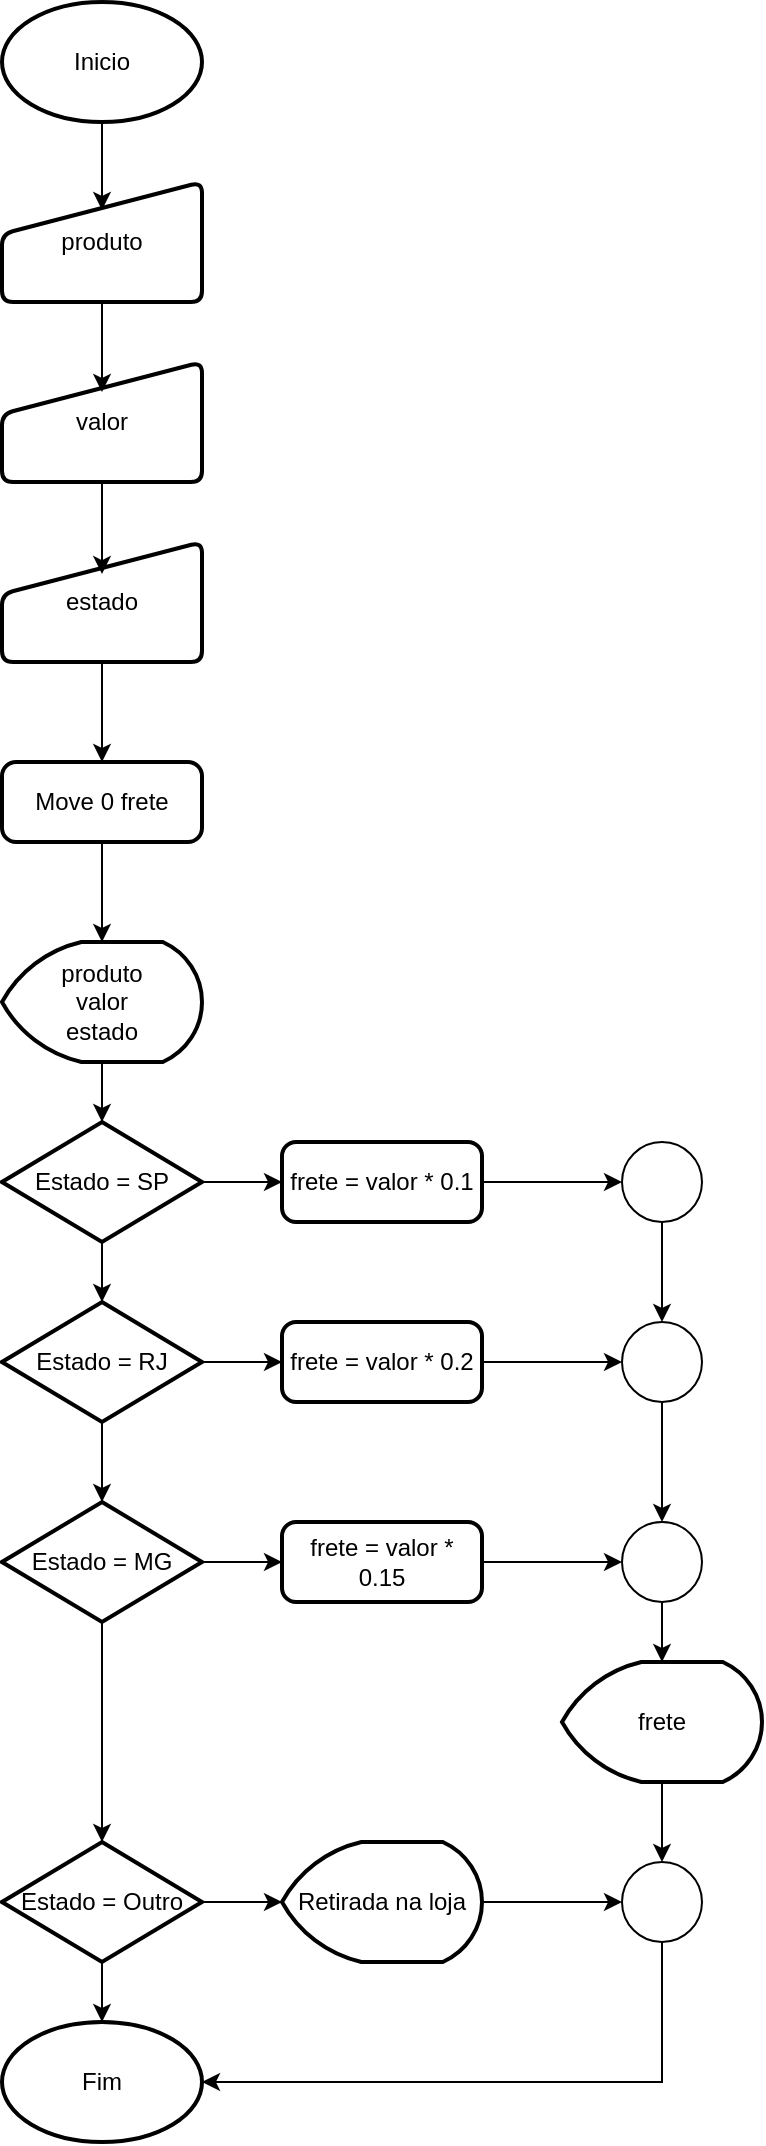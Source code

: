 <mxfile version="25.0.3">
  <diagram name="Página-1" id="Ah8NjZ5Xg5xbvG-C6Z_T">
    <mxGraphModel dx="1391" dy="731" grid="1" gridSize="10" guides="1" tooltips="1" connect="1" arrows="1" fold="1" page="1" pageScale="1" pageWidth="827" pageHeight="1169" math="0" shadow="0">
      <root>
        <mxCell id="0" />
        <mxCell id="1" parent="0" />
        <mxCell id="hnj8AC3YeiDMYb95IlZ8-1" value="Inicio" style="strokeWidth=2;html=1;shape=mxgraph.flowchart.start_1;whiteSpace=wrap;" vertex="1" parent="1">
          <mxGeometry x="350" y="50" width="100" height="60" as="geometry" />
        </mxCell>
        <mxCell id="hnj8AC3YeiDMYb95IlZ8-2" value="produto" style="html=1;strokeWidth=2;shape=manualInput;whiteSpace=wrap;rounded=1;size=26;arcSize=11;" vertex="1" parent="1">
          <mxGeometry x="350" y="140" width="100" height="60" as="geometry" />
        </mxCell>
        <mxCell id="hnj8AC3YeiDMYb95IlZ8-3" value="valor" style="html=1;strokeWidth=2;shape=manualInput;whiteSpace=wrap;rounded=1;size=26;arcSize=11;" vertex="1" parent="1">
          <mxGeometry x="350" y="230" width="100" height="60" as="geometry" />
        </mxCell>
        <mxCell id="hnj8AC3YeiDMYb95IlZ8-9" style="edgeStyle=orthogonalEdgeStyle;rounded=0;orthogonalLoop=1;jettySize=auto;html=1;exitX=0.5;exitY=1;exitDx=0;exitDy=0;entryX=0.5;entryY=0;entryDx=0;entryDy=0;" edge="1" parent="1" source="hnj8AC3YeiDMYb95IlZ8-4" target="hnj8AC3YeiDMYb95IlZ8-8">
          <mxGeometry relative="1" as="geometry" />
        </mxCell>
        <mxCell id="hnj8AC3YeiDMYb95IlZ8-4" value="estado" style="html=1;strokeWidth=2;shape=manualInput;whiteSpace=wrap;rounded=1;size=26;arcSize=11;" vertex="1" parent="1">
          <mxGeometry x="350" y="320" width="100" height="60" as="geometry" />
        </mxCell>
        <mxCell id="hnj8AC3YeiDMYb95IlZ8-5" style="edgeStyle=orthogonalEdgeStyle;rounded=0;orthogonalLoop=1;jettySize=auto;html=1;exitX=0.5;exitY=1;exitDx=0;exitDy=0;exitPerimeter=0;entryX=0.5;entryY=0.233;entryDx=0;entryDy=0;entryPerimeter=0;" edge="1" parent="1" source="hnj8AC3YeiDMYb95IlZ8-1" target="hnj8AC3YeiDMYb95IlZ8-2">
          <mxGeometry relative="1" as="geometry" />
        </mxCell>
        <mxCell id="hnj8AC3YeiDMYb95IlZ8-6" style="edgeStyle=orthogonalEdgeStyle;rounded=0;orthogonalLoop=1;jettySize=auto;html=1;exitX=0.5;exitY=1;exitDx=0;exitDy=0;entryX=0.5;entryY=0.25;entryDx=0;entryDy=0;entryPerimeter=0;" edge="1" parent="1" source="hnj8AC3YeiDMYb95IlZ8-2" target="hnj8AC3YeiDMYb95IlZ8-3">
          <mxGeometry relative="1" as="geometry" />
        </mxCell>
        <mxCell id="hnj8AC3YeiDMYb95IlZ8-7" style="edgeStyle=orthogonalEdgeStyle;rounded=0;orthogonalLoop=1;jettySize=auto;html=1;exitX=0.5;exitY=1;exitDx=0;exitDy=0;entryX=0.5;entryY=0.267;entryDx=0;entryDy=0;entryPerimeter=0;" edge="1" parent="1" source="hnj8AC3YeiDMYb95IlZ8-3" target="hnj8AC3YeiDMYb95IlZ8-4">
          <mxGeometry relative="1" as="geometry" />
        </mxCell>
        <mxCell id="hnj8AC3YeiDMYb95IlZ8-8" value="Move 0 frete" style="rounded=1;whiteSpace=wrap;html=1;absoluteArcSize=1;arcSize=14;strokeWidth=2;" vertex="1" parent="1">
          <mxGeometry x="350" y="430" width="100" height="40" as="geometry" />
        </mxCell>
        <mxCell id="hnj8AC3YeiDMYb95IlZ8-17" style="edgeStyle=orthogonalEdgeStyle;rounded=0;orthogonalLoop=1;jettySize=auto;html=1;exitX=1;exitY=0.5;exitDx=0;exitDy=0;exitPerimeter=0;entryX=0;entryY=0.5;entryDx=0;entryDy=0;" edge="1" parent="1" source="hnj8AC3YeiDMYb95IlZ8-10" target="hnj8AC3YeiDMYb95IlZ8-14">
          <mxGeometry relative="1" as="geometry" />
        </mxCell>
        <mxCell id="hnj8AC3YeiDMYb95IlZ8-10" value="Estado = SP" style="strokeWidth=2;html=1;shape=mxgraph.flowchart.decision;whiteSpace=wrap;" vertex="1" parent="1">
          <mxGeometry x="350" y="610" width="100" height="60" as="geometry" />
        </mxCell>
        <mxCell id="hnj8AC3YeiDMYb95IlZ8-18" style="edgeStyle=orthogonalEdgeStyle;rounded=0;orthogonalLoop=1;jettySize=auto;html=1;exitX=1;exitY=0.5;exitDx=0;exitDy=0;exitPerimeter=0;entryX=0;entryY=0.5;entryDx=0;entryDy=0;" edge="1" parent="1" source="hnj8AC3YeiDMYb95IlZ8-12" target="hnj8AC3YeiDMYb95IlZ8-15">
          <mxGeometry relative="1" as="geometry" />
        </mxCell>
        <mxCell id="hnj8AC3YeiDMYb95IlZ8-12" value="Estado = RJ" style="strokeWidth=2;html=1;shape=mxgraph.flowchart.decision;whiteSpace=wrap;" vertex="1" parent="1">
          <mxGeometry x="350" y="700" width="100" height="60" as="geometry" />
        </mxCell>
        <mxCell id="hnj8AC3YeiDMYb95IlZ8-19" style="edgeStyle=orthogonalEdgeStyle;rounded=0;orthogonalLoop=1;jettySize=auto;html=1;exitX=1;exitY=0.5;exitDx=0;exitDy=0;exitPerimeter=0;entryX=0;entryY=0.5;entryDx=0;entryDy=0;" edge="1" parent="1" source="hnj8AC3YeiDMYb95IlZ8-13" target="hnj8AC3YeiDMYb95IlZ8-16">
          <mxGeometry relative="1" as="geometry" />
        </mxCell>
        <mxCell id="hnj8AC3YeiDMYb95IlZ8-13" value="Estado = MG" style="strokeWidth=2;html=1;shape=mxgraph.flowchart.decision;whiteSpace=wrap;" vertex="1" parent="1">
          <mxGeometry x="350" y="800" width="100" height="60" as="geometry" />
        </mxCell>
        <mxCell id="hnj8AC3YeiDMYb95IlZ8-14" value="frete = valor * 0.1" style="rounded=1;whiteSpace=wrap;html=1;absoluteArcSize=1;arcSize=14;strokeWidth=2;" vertex="1" parent="1">
          <mxGeometry x="490" y="620" width="100" height="40" as="geometry" />
        </mxCell>
        <mxCell id="hnj8AC3YeiDMYb95IlZ8-15" value="frete = valor * 0.2&lt;span style=&quot;color: rgba(0, 0, 0, 0); font-family: monospace; font-size: 0px; text-align: start; text-wrap: nowrap;&quot;&gt;%3CmxGraphModel%3E%3Croot%3E%3CmxCell%20id%3D%220%22%2F%3E%3CmxCell%20id%3D%221%22%20parent%3D%220%22%2F%3E%3CmxCell%20id%3D%222%22%20value%3D%22frete%20%3D%20valor%20*%200.1%22%20style%3D%22rounded%3D1%3BwhiteSpace%3Dwrap%3Bhtml%3D1%3BabsoluteArcSize%3D1%3BarcSize%3D14%3BstrokeWidth%3D2%3B%22%20vertex%3D%221%22%20parent%3D%221%22%3E%3CmxGeometry%20x%3D%22490%22%20y%3D%22520%22%20width%3D%22100%22%20height%3D%2240%22%20as%3D%22geometry%22%2F%3E%3C%2FmxCell%3E%3C%2Froot%3E%3C%2FmxGraphModel%3E&lt;/span&gt;" style="rounded=1;whiteSpace=wrap;html=1;absoluteArcSize=1;arcSize=14;strokeWidth=2;" vertex="1" parent="1">
          <mxGeometry x="490" y="710" width="100" height="40" as="geometry" />
        </mxCell>
        <mxCell id="hnj8AC3YeiDMYb95IlZ8-16" value="frete = valor * 0.15" style="rounded=1;whiteSpace=wrap;html=1;absoluteArcSize=1;arcSize=14;strokeWidth=2;" vertex="1" parent="1">
          <mxGeometry x="490" y="810" width="100" height="40" as="geometry" />
        </mxCell>
        <mxCell id="hnj8AC3YeiDMYb95IlZ8-20" style="edgeStyle=orthogonalEdgeStyle;rounded=0;orthogonalLoop=1;jettySize=auto;html=1;exitX=0.5;exitY=1;exitDx=0;exitDy=0;exitPerimeter=0;entryX=0.5;entryY=0;entryDx=0;entryDy=0;entryPerimeter=0;" edge="1" parent="1" source="hnj8AC3YeiDMYb95IlZ8-10" target="hnj8AC3YeiDMYb95IlZ8-12">
          <mxGeometry relative="1" as="geometry" />
        </mxCell>
        <mxCell id="hnj8AC3YeiDMYb95IlZ8-21" style="edgeStyle=orthogonalEdgeStyle;rounded=0;orthogonalLoop=1;jettySize=auto;html=1;exitX=0.5;exitY=1;exitDx=0;exitDy=0;exitPerimeter=0;entryX=0.5;entryY=0;entryDx=0;entryDy=0;entryPerimeter=0;" edge="1" parent="1" source="hnj8AC3YeiDMYb95IlZ8-12" target="hnj8AC3YeiDMYb95IlZ8-13">
          <mxGeometry relative="1" as="geometry" />
        </mxCell>
        <mxCell id="hnj8AC3YeiDMYb95IlZ8-23" value="" style="verticalLabelPosition=bottom;verticalAlign=top;html=1;shape=mxgraph.flowchart.on-page_reference;" vertex="1" parent="1">
          <mxGeometry x="660" y="620" width="40" height="40" as="geometry" />
        </mxCell>
        <mxCell id="hnj8AC3YeiDMYb95IlZ8-24" value="" style="verticalLabelPosition=bottom;verticalAlign=top;html=1;shape=mxgraph.flowchart.on-page_reference;" vertex="1" parent="1">
          <mxGeometry x="660" y="710" width="40" height="40" as="geometry" />
        </mxCell>
        <mxCell id="hnj8AC3YeiDMYb95IlZ8-25" value="" style="verticalLabelPosition=bottom;verticalAlign=top;html=1;shape=mxgraph.flowchart.on-page_reference;" vertex="1" parent="1">
          <mxGeometry x="660" y="810" width="40" height="40" as="geometry" />
        </mxCell>
        <mxCell id="hnj8AC3YeiDMYb95IlZ8-26" style="edgeStyle=orthogonalEdgeStyle;rounded=0;orthogonalLoop=1;jettySize=auto;html=1;exitX=1;exitY=0.5;exitDx=0;exitDy=0;entryX=0;entryY=0.5;entryDx=0;entryDy=0;entryPerimeter=0;" edge="1" parent="1" source="hnj8AC3YeiDMYb95IlZ8-14" target="hnj8AC3YeiDMYb95IlZ8-23">
          <mxGeometry relative="1" as="geometry" />
        </mxCell>
        <mxCell id="hnj8AC3YeiDMYb95IlZ8-27" style="edgeStyle=orthogonalEdgeStyle;rounded=0;orthogonalLoop=1;jettySize=auto;html=1;exitX=0.5;exitY=1;exitDx=0;exitDy=0;exitPerimeter=0;entryX=0.5;entryY=0;entryDx=0;entryDy=0;entryPerimeter=0;" edge="1" parent="1" source="hnj8AC3YeiDMYb95IlZ8-23" target="hnj8AC3YeiDMYb95IlZ8-24">
          <mxGeometry relative="1" as="geometry" />
        </mxCell>
        <mxCell id="hnj8AC3YeiDMYb95IlZ8-28" style="edgeStyle=orthogonalEdgeStyle;rounded=0;orthogonalLoop=1;jettySize=auto;html=1;exitX=0.5;exitY=1;exitDx=0;exitDy=0;exitPerimeter=0;entryX=0.5;entryY=0;entryDx=0;entryDy=0;entryPerimeter=0;" edge="1" parent="1" source="hnj8AC3YeiDMYb95IlZ8-24" target="hnj8AC3YeiDMYb95IlZ8-25">
          <mxGeometry relative="1" as="geometry" />
        </mxCell>
        <mxCell id="hnj8AC3YeiDMYb95IlZ8-29" style="edgeStyle=orthogonalEdgeStyle;rounded=0;orthogonalLoop=1;jettySize=auto;html=1;exitX=1;exitY=0.5;exitDx=0;exitDy=0;entryX=0;entryY=0.5;entryDx=0;entryDy=0;entryPerimeter=0;" edge="1" parent="1" source="hnj8AC3YeiDMYb95IlZ8-15" target="hnj8AC3YeiDMYb95IlZ8-24">
          <mxGeometry relative="1" as="geometry" />
        </mxCell>
        <mxCell id="hnj8AC3YeiDMYb95IlZ8-30" style="edgeStyle=orthogonalEdgeStyle;rounded=0;orthogonalLoop=1;jettySize=auto;html=1;exitX=1;exitY=0.5;exitDx=0;exitDy=0;entryX=0;entryY=0.5;entryDx=0;entryDy=0;entryPerimeter=0;" edge="1" parent="1" source="hnj8AC3YeiDMYb95IlZ8-16" target="hnj8AC3YeiDMYb95IlZ8-25">
          <mxGeometry relative="1" as="geometry" />
        </mxCell>
        <mxCell id="hnj8AC3YeiDMYb95IlZ8-34" style="edgeStyle=orthogonalEdgeStyle;rounded=0;orthogonalLoop=1;jettySize=auto;html=1;exitX=0.5;exitY=1;exitDx=0;exitDy=0;exitPerimeter=0;entryX=0.5;entryY=0;entryDx=0;entryDy=0;entryPerimeter=0;" edge="1" parent="1" source="hnj8AC3YeiDMYb95IlZ8-13" target="hnj8AC3YeiDMYb95IlZ8-35">
          <mxGeometry relative="1" as="geometry">
            <mxPoint x="400" y="890" as="targetPoint" />
          </mxGeometry>
        </mxCell>
        <mxCell id="hnj8AC3YeiDMYb95IlZ8-44" value="" style="edgeStyle=orthogonalEdgeStyle;rounded=0;orthogonalLoop=1;jettySize=auto;html=1;" edge="1" parent="1" source="hnj8AC3YeiDMYb95IlZ8-35" target="hnj8AC3YeiDMYb95IlZ8-41">
          <mxGeometry relative="1" as="geometry" />
        </mxCell>
        <mxCell id="hnj8AC3YeiDMYb95IlZ8-35" value="Estado = Outro" style="strokeWidth=2;html=1;shape=mxgraph.flowchart.decision;whiteSpace=wrap;" vertex="1" parent="1">
          <mxGeometry x="350" y="970" width="100" height="60" as="geometry" />
        </mxCell>
        <mxCell id="hnj8AC3YeiDMYb95IlZ8-36" value="produto&lt;div&gt;valor&lt;/div&gt;&lt;div&gt;estado&lt;/div&gt;" style="strokeWidth=2;html=1;shape=mxgraph.flowchart.display;whiteSpace=wrap;" vertex="1" parent="1">
          <mxGeometry x="350" y="520" width="100" height="60" as="geometry" />
        </mxCell>
        <mxCell id="hnj8AC3YeiDMYb95IlZ8-38" style="edgeStyle=orthogonalEdgeStyle;rounded=0;orthogonalLoop=1;jettySize=auto;html=1;exitX=0.5;exitY=1;exitDx=0;exitDy=0;entryX=0.5;entryY=0;entryDx=0;entryDy=0;entryPerimeter=0;" edge="1" parent="1" source="hnj8AC3YeiDMYb95IlZ8-8" target="hnj8AC3YeiDMYb95IlZ8-36">
          <mxGeometry relative="1" as="geometry" />
        </mxCell>
        <mxCell id="hnj8AC3YeiDMYb95IlZ8-39" style="edgeStyle=orthogonalEdgeStyle;rounded=0;orthogonalLoop=1;jettySize=auto;html=1;exitX=0.5;exitY=1;exitDx=0;exitDy=0;exitPerimeter=0;entryX=0.5;entryY=0;entryDx=0;entryDy=0;entryPerimeter=0;" edge="1" parent="1" source="hnj8AC3YeiDMYb95IlZ8-36" target="hnj8AC3YeiDMYb95IlZ8-10">
          <mxGeometry relative="1" as="geometry" />
        </mxCell>
        <mxCell id="hnj8AC3YeiDMYb95IlZ8-41" value="Retirada na loja" style="strokeWidth=2;html=1;shape=mxgraph.flowchart.display;whiteSpace=wrap;" vertex="1" parent="1">
          <mxGeometry x="490" y="970" width="100" height="60" as="geometry" />
        </mxCell>
        <mxCell id="hnj8AC3YeiDMYb95IlZ8-42" value="frete" style="strokeWidth=2;html=1;shape=mxgraph.flowchart.display;whiteSpace=wrap;" vertex="1" parent="1">
          <mxGeometry x="630" y="880" width="100" height="60" as="geometry" />
        </mxCell>
        <mxCell id="hnj8AC3YeiDMYb95IlZ8-43" style="edgeStyle=orthogonalEdgeStyle;rounded=0;orthogonalLoop=1;jettySize=auto;html=1;exitX=0.5;exitY=1;exitDx=0;exitDy=0;exitPerimeter=0;entryX=0.5;entryY=0;entryDx=0;entryDy=0;entryPerimeter=0;" edge="1" parent="1" source="hnj8AC3YeiDMYb95IlZ8-25" target="hnj8AC3YeiDMYb95IlZ8-42">
          <mxGeometry relative="1" as="geometry" />
        </mxCell>
        <mxCell id="hnj8AC3YeiDMYb95IlZ8-45" value="" style="verticalLabelPosition=bottom;verticalAlign=top;html=1;shape=mxgraph.flowchart.on-page_reference;" vertex="1" parent="1">
          <mxGeometry x="660" y="980" width="40" height="40" as="geometry" />
        </mxCell>
        <mxCell id="hnj8AC3YeiDMYb95IlZ8-46" style="edgeStyle=orthogonalEdgeStyle;rounded=0;orthogonalLoop=1;jettySize=auto;html=1;exitX=0.5;exitY=1;exitDx=0;exitDy=0;exitPerimeter=0;entryX=0.5;entryY=0;entryDx=0;entryDy=0;entryPerimeter=0;" edge="1" parent="1" source="hnj8AC3YeiDMYb95IlZ8-42" target="hnj8AC3YeiDMYb95IlZ8-45">
          <mxGeometry relative="1" as="geometry" />
        </mxCell>
        <mxCell id="hnj8AC3YeiDMYb95IlZ8-47" style="edgeStyle=orthogonalEdgeStyle;rounded=0;orthogonalLoop=1;jettySize=auto;html=1;exitX=1;exitY=0.5;exitDx=0;exitDy=0;exitPerimeter=0;entryX=0;entryY=0.5;entryDx=0;entryDy=0;entryPerimeter=0;" edge="1" parent="1" source="hnj8AC3YeiDMYb95IlZ8-41" target="hnj8AC3YeiDMYb95IlZ8-45">
          <mxGeometry relative="1" as="geometry" />
        </mxCell>
        <mxCell id="hnj8AC3YeiDMYb95IlZ8-49" value="Fim" style="strokeWidth=2;html=1;shape=mxgraph.flowchart.start_1;whiteSpace=wrap;" vertex="1" parent="1">
          <mxGeometry x="350" y="1060" width="100" height="60" as="geometry" />
        </mxCell>
        <mxCell id="hnj8AC3YeiDMYb95IlZ8-50" style="edgeStyle=orthogonalEdgeStyle;rounded=0;orthogonalLoop=1;jettySize=auto;html=1;exitX=0.5;exitY=1;exitDx=0;exitDy=0;exitPerimeter=0;entryX=1;entryY=0.5;entryDx=0;entryDy=0;entryPerimeter=0;" edge="1" parent="1" source="hnj8AC3YeiDMYb95IlZ8-45" target="hnj8AC3YeiDMYb95IlZ8-49">
          <mxGeometry relative="1" as="geometry" />
        </mxCell>
        <mxCell id="hnj8AC3YeiDMYb95IlZ8-51" style="edgeStyle=orthogonalEdgeStyle;rounded=0;orthogonalLoop=1;jettySize=auto;html=1;exitX=0.5;exitY=1;exitDx=0;exitDy=0;exitPerimeter=0;entryX=0.5;entryY=0;entryDx=0;entryDy=0;entryPerimeter=0;" edge="1" parent="1" source="hnj8AC3YeiDMYb95IlZ8-35" target="hnj8AC3YeiDMYb95IlZ8-49">
          <mxGeometry relative="1" as="geometry" />
        </mxCell>
      </root>
    </mxGraphModel>
  </diagram>
</mxfile>
